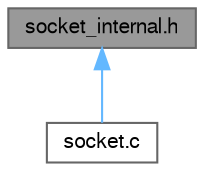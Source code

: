 digraph "socket_internal.h"
{
 // LATEX_PDF_SIZE
  bgcolor="transparent";
  edge [fontname=FreeSans,fontsize=10,labelfontname=FreeSans,labelfontsize=10];
  node [fontname=FreeSans,fontsize=10,shape=box,height=0.2,width=0.4];
  Node1 [label="socket_internal.h",height=0.2,width=0.4,color="gray40", fillcolor="grey60", style="filled", fontcolor="black",tooltip="BSD compatible socket interface internal types."];
  Node1 -> Node2 [dir="back",color="steelblue1",style="solid"];
  Node2 [label="socket.c",height=0.2,width=0.4,color="grey40", fillcolor="white", style="filled",URL="$socket_8c.html",tooltip="BSD compatible socket interface."];
}
